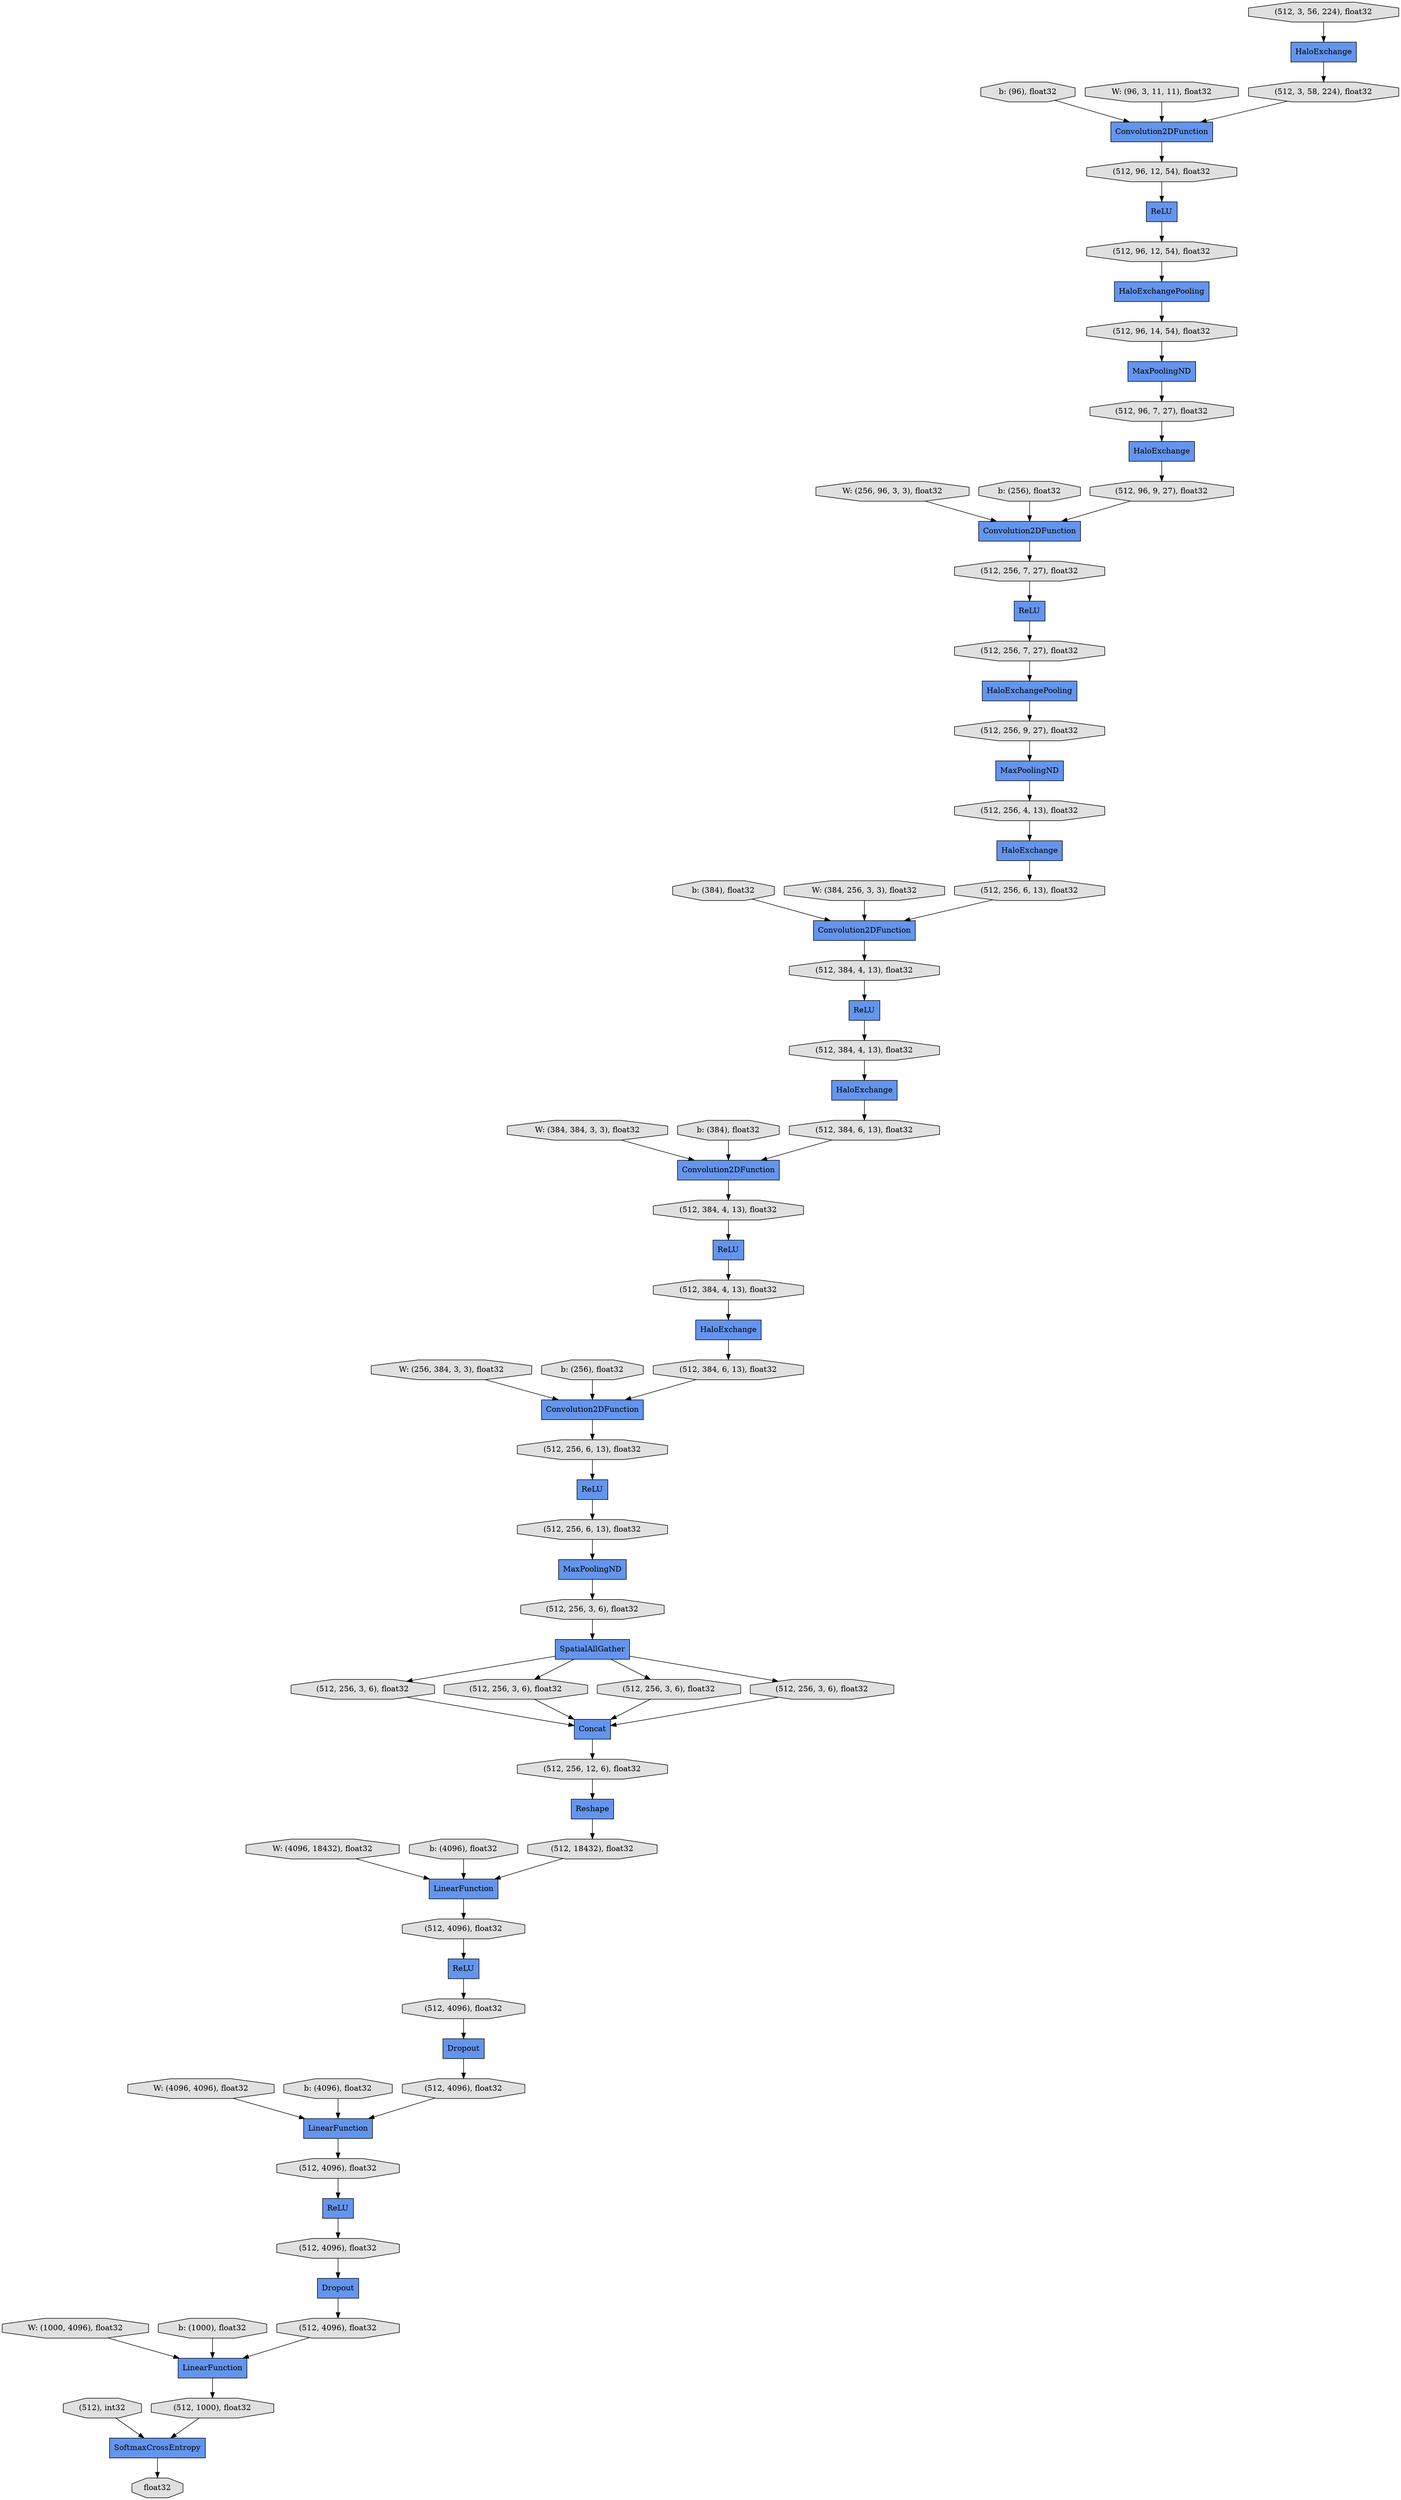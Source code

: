 digraph graphname{rankdir=TB;47050612842640 [label="MaxPoolingND",shape="record",fillcolor="#6495ED",style="filled"];47052186575120 [label="(512, 384, 6, 13), float32",shape="octagon",fillcolor="#E0E0E0",style="filled"];47052186575184 [label="Convolution2DFunction",shape="record",fillcolor="#6495ED",style="filled"];47052186575248 [label="(512, 384, 4, 13), float32",shape="octagon",fillcolor="#E0E0E0",style="filled"];47050618151312 [label="ReLU",shape="record",fillcolor="#6495ED",style="filled"];47052235014864 [label="(512, 3, 56, 224), float32",shape="octagon",fillcolor="#E0E0E0",style="filled"];47052235014928 [label="HaloExchangePooling",shape="record",fillcolor="#6495ED",style="filled"];47052186575696 [label="ReLU",shape="record",fillcolor="#6495ED",style="filled"];47052186575888 [label="(512, 256, 7, 27), float32",shape="octagon",fillcolor="#E0E0E0",style="filled"];47052186575952 [label="(512, 256, 4, 13), float32",shape="octagon",fillcolor="#E0E0E0",style="filled"];47052235015312 [label="Convolution2DFunction",shape="record",fillcolor="#6495ED",style="filled"];47052186576144 [label="(512, 256, 7, 27), float32",shape="octagon",fillcolor="#E0E0E0",style="filled"];47052186576528 [label="(512, 256, 9, 27), float32",shape="octagon",fillcolor="#E0E0E0",style="filled"];47052235409040 [label="Convolution2DFunction",shape="record",fillcolor="#6495ED",style="filled"];47052235409104 [label="HaloExchangePooling",shape="record",fillcolor="#6495ED",style="filled"];47052186576656 [label="(512, 384, 4, 13), float32",shape="octagon",fillcolor="#E0E0E0",style="filled"];47052186576976 [label="(512, 256, 6, 13), float32",shape="octagon",fillcolor="#E0E0E0",style="filled"];47052186577488 [label="ReLU",shape="record",fillcolor="#6495ED",style="filled"];47052186577552 [label="HaloExchange",shape="record",fillcolor="#6495ED",style="filled"];47052186577744 [label="ReLU",shape="record",fillcolor="#6495ED",style="filled"];47050625207184 [label="b: (96), float32",shape="octagon",fillcolor="#E0E0E0",style="filled"];47052186577872 [label="Convolution2DFunction",shape="record",fillcolor="#6495ED",style="filled"];47052186578512 [label="HaloExchange",shape="record",fillcolor="#6495ED",style="filled"];47052186538064 [label="float32",shape="octagon",fillcolor="#E0E0E0",style="filled"];47052186505296 [label="LinearFunction",shape="record",fillcolor="#6495ED",style="filled"];47050694078544 [label="b: (384), float32",shape="octagon",fillcolor="#E0E0E0",style="filled"];47052184850576 [label="(512, 96, 14, 54), float32",shape="octagon",fillcolor="#E0E0E0",style="filled"];47052182614288 [label="SoftmaxCrossEntropy",shape="record",fillcolor="#6495ED",style="filled"];47052186505552 [label="(512, 256, 3, 6), float32",shape="octagon",fillcolor="#E0E0E0",style="filled"];47050694078864 [label="W: (384, 384, 3, 3), float32",shape="octagon",fillcolor="#E0E0E0",style="filled"];47052186538512 [label="LinearFunction",shape="record",fillcolor="#6495ED",style="filled"];47052186505744 [label="(512, 256, 6, 13), float32",shape="octagon",fillcolor="#E0E0E0",style="filled"];47050618303056 [label="W: (96, 3, 11, 11), float32",shape="octagon",fillcolor="#E0E0E0",style="filled"];47052186505872 [label="(512, 384, 6, 13), float32",shape="octagon",fillcolor="#E0E0E0",style="filled"];47052186505936 [label="Concat",shape="record",fillcolor="#6495ED",style="filled"];47050694079184 [label="b: (384), float32",shape="octagon",fillcolor="#E0E0E0",style="filled"];47052186506064 [label="ReLU",shape="record",fillcolor="#6495ED",style="filled"];47050694079504 [label="W: (256, 384, 3, 3), float32",shape="octagon",fillcolor="#E0E0E0",style="filled"];47052186506320 [label="LinearFunction",shape="record",fillcolor="#6495ED",style="filled"];47052186506448 [label="(512, 256, 12, 6), float32",shape="octagon",fillcolor="#E0E0E0",style="filled"];47050694079824 [label="b: (256), float32",shape="octagon",fillcolor="#E0E0E0",style="filled"];47052186539408 [label="(512, 4096), float32",shape="octagon",fillcolor="#E0E0E0",style="filled"];47052186506640 [label="Dropout",shape="record",fillcolor="#6495ED",style="filled"];47052186506768 [label="(512, 256, 3, 6), float32",shape="octagon",fillcolor="#E0E0E0",style="filled"];47052186539664 [label="(512, 1000), float32",shape="octagon",fillcolor="#E0E0E0",style="filled"];47050694080208 [label="W: (4096, 18432), float32",shape="octagon",fillcolor="#E0E0E0",style="filled"];47052186539856 [label="(512, 4096), float32",shape="octagon",fillcolor="#E0E0E0",style="filled"];47050694080528 [label="b: (4096), float32",shape="octagon",fillcolor="#E0E0E0",style="filled"];47052235487312 [label="(512, 96, 9, 27), float32",shape="octagon",fillcolor="#E0E0E0",style="filled"];47052186507408 [label="(512, 256, 6, 13), float32",shape="octagon",fillcolor="#E0E0E0",style="filled"];47052183075024 [label="(512, 96, 12, 54), float32",shape="octagon",fillcolor="#E0E0E0",style="filled"];47052186507600 [label="Convolution2DFunction",shape="record",fillcolor="#6495ED",style="filled"];47050694080912 [label="W: (4096, 4096), float32",shape="octagon",fillcolor="#E0E0E0",style="filled"];47052186507664 [label="(512, 256, 3, 6), float32",shape="octagon",fillcolor="#E0E0E0",style="filled"];47052234996112 [label="HaloExchange",shape="record",fillcolor="#6495ED",style="filled"];47052186540560 [label="(512, 4096), float32",shape="octagon",fillcolor="#E0E0E0",style="filled"];47052186507856 [label="(512, 384, 4, 13), float32",shape="octagon",fillcolor="#E0E0E0",style="filled"];47052186507920 [label="(512), int32",shape="octagon",fillcolor="#E0E0E0",style="filled"];47050694081232 [label="b: (4096), float32",shape="octagon",fillcolor="#E0E0E0",style="filled"];47052186507984 [label="SpatialAllGather",shape="record",fillcolor="#6495ED",style="filled"];47052186508176 [label="Reshape",shape="record",fillcolor="#6495ED",style="filled"];47052186508240 [label="MaxPoolingND",shape="record",fillcolor="#6495ED",style="filled"];47050694081552 [label="W: (1000, 4096), float32",shape="octagon",fillcolor="#E0E0E0",style="filled"];47052184943632 [label="(512, 4096), float32",shape="octagon",fillcolor="#E0E0E0",style="filled"];47050625301584 [label="W: (256, 96, 3, 3), float32",shape="octagon",fillcolor="#E0E0E0",style="filled"];47052184943760 [label="(512, 4096), float32",shape="octagon",fillcolor="#E0E0E0",style="filled"];47052186508432 [label="(512, 256, 3, 6), float32",shape="octagon",fillcolor="#E0E0E0",style="filled"];47052186508496 [label="(512, 256, 3, 6), float32",shape="octagon",fillcolor="#E0E0E0",style="filled"];47052186541392 [label="(512, 4096), float32",shape="octagon",fillcolor="#E0E0E0",style="filled"];47052186508624 [label="(512, 384, 4, 13), float32",shape="octagon",fillcolor="#E0E0E0",style="filled"];47050694081936 [label="b: (1000), float32",shape="octagon",fillcolor="#E0E0E0",style="filled"];47050625301904 [label="b: (256), float32",shape="octagon",fillcolor="#E0E0E0",style="filled"];47052235488848 [label="(512, 96, 12, 54), float32",shape="octagon",fillcolor="#E0E0E0",style="filled"];47052235488912 [label="(512, 96, 7, 27), float32",shape="octagon",fillcolor="#E0E0E0",style="filled"];47052234964624 [label="HaloExchange",shape="record",fillcolor="#6495ED",style="filled"];47052186509008 [label="(512, 18432), float32",shape="octagon",fillcolor="#E0E0E0",style="filled"];47050625302224 [label="W: (384, 256, 3, 3), float32",shape="octagon",fillcolor="#E0E0E0",style="filled"];47052235488976 [label="MaxPoolingND",shape="record",fillcolor="#6495ED",style="filled"];47052186509072 [label="ReLU",shape="record",fillcolor="#6495ED",style="filled"];47052184944464 [label="Dropout",shape="record",fillcolor="#6495ED",style="filled"];47052235489104 [label="(512, 3, 58, 224), float32",shape="octagon",fillcolor="#E0E0E0",style="filled"];47052235063184 [label="ReLU",shape="record",fillcolor="#6495ED",style="filled"];47052235489232 [label="HaloExchange",shape="record",fillcolor="#6495ED",style="filled"];47052186506320 -> 47052184943760;47052235014928 -> 47052184850576;47050694080912 -> 47052186505296;47052186506064 -> 47052184943632;47052183075024 -> 47052235063184;47050694081232 -> 47052186505296;47052235488976 -> 47052186575952;47052186507984 -> 47052186506768;47050694081936 -> 47052186538512;47052186506640 -> 47052186540560;47052186507984 -> 47052186505552;47052186508432 -> 47052186505936;47052186505744 -> 47052186575696;47050694079504 -> 47052186507600;47050694079824 -> 47052186507600;47052186507600 -> 47052186505744;47052235488848 -> 47052235014928;47052186577488 -> 47052186575248;47052186576144 -> 47050618151312;47052186507920 -> 47052182614288;47052186508624 -> 47052186578512;47052186577552 -> 47052186575120;47052234964624 -> 47052235487312;47052186507984 -> 47052186508432;47050694081552 -> 47052186538512;47050618303056 -> 47052235015312;47052186508496 -> 47052186507984;47052186508176 -> 47052186509008;47052186508240 -> 47052186508496;47052234996112 -> 47052235489104;47052186541392 -> 47052186538512;47052186506448 -> 47052186508176;47052186507408 -> 47052186508240;47052186575696 -> 47052186507408;47052235489104 -> 47052235015312;47052186577872 -> 47052186507856;47052186576656 -> 47052186577488;47052186506768 -> 47052186505936;47052186538512 -> 47052186539664;47050618151312 -> 47052186575888;47050625207184 -> 47052235015312;47052186576528 -> 47052235488976;47052186505936 -> 47052186506448;47052186577744 -> 47052186508624;47052186578512 -> 47052186505872;47052186509008 -> 47052186506320;47052186539664 -> 47052182614288;47052186507856 -> 47052186577744;47052186575952 -> 47052235489232;47050694078864 -> 47052186577872;47052186575888 -> 47052235409104;47052186505552 -> 47052186505936;47052182614288 -> 47052186538064;47052186507984 -> 47052186507664;47052235063184 -> 47052235488848;47052186540560 -> 47052186505296;47052186507664 -> 47052186505936;47050694078544 -> 47052186575184;47052235489232 -> 47052186576976;47050625301904 -> 47052235409040;47050625301584 -> 47052235409040;47052186575120 -> 47052186577872;47052184850576 -> 47050612842640;47050694080528 -> 47052186506320;47052235409104 -> 47052186576528;47050625302224 -> 47052186575184;47052184943760 -> 47052186506064;47050694080208 -> 47052186506320;47052235487312 -> 47052235409040;47052235015312 -> 47052183075024;47052184944464 -> 47052186541392;47052184943632 -> 47052186506640;47052186509072 -> 47052186539408;47050694079184 -> 47052186577872;47052186539408 -> 47052184944464;47052186505872 -> 47052186507600;47052235014864 -> 47052234996112;47050612842640 -> 47052235488912;47052186576976 -> 47052186575184;47052235409040 -> 47052186576144;47052186575184 -> 47052186576656;47052186575248 -> 47052186577552;47052235488912 -> 47052234964624;47052186505296 -> 47052186539856;47052186539856 -> 47052186509072;}